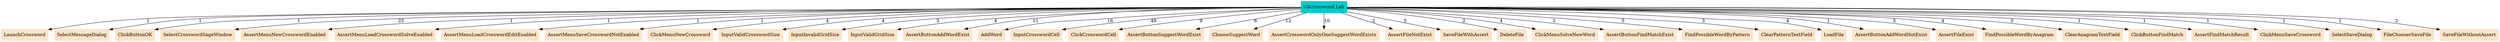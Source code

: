 // TS <-> K
digraph {
	"02Crossword Lab" [color=cyan3 shape=box style=filled]
	LaunchCrossword [color=bisque shape=box style=filled]
	SelectMessageDialog [color=bisque shape=box style=filled]
	ClickButtonOK [color=bisque shape=box style=filled]
	SelectCrosswordSageWindow [color=bisque shape=box style=filled]
	AssertMenuNewCrosswordEnabled [color=bisque shape=box style=filled]
	AssertMenuLoadCrosswordSolveEnabled [color=bisque shape=box style=filled]
	AssertMenuLoadCrosswordEditEnabled [color=bisque shape=box style=filled]
	AssertMenuSaveCrosswordNotEnabled [color=bisque shape=box style=filled]
	ClickMenuNewCrossword [color=bisque shape=box style=filled]
	InputValidCrosswordSize [color=bisque shape=box style=filled]
	ClickMenuNewCrossword [color=bisque shape=box style=filled]
	InputValidCrosswordSize [color=bisque shape=box style=filled]
	ClickMenuNewCrossword [color=bisque shape=box style=filled]
	InputValidCrosswordSize [color=bisque shape=box style=filled]
	SelectCrosswordSageWindow [color=bisque shape=box style=filled]
	ClickMenuNewCrossword [color=bisque shape=box style=filled]
	InputInvalidGridSize [color=bisque shape=box style=filled]
	InputInvalidGridSize [color=bisque shape=box style=filled]
	InputInvalidGridSize [color=bisque shape=box style=filled]
	InputValidCrosswordSize [color=bisque shape=box style=filled]
	SelectCrosswordSageWindow [color=bisque shape=box style=filled]
	InputValidGridSize [color=bisque shape=box style=filled]
	SelectCrosswordSageWindow [color=bisque shape=box style=filled]
	AssertButtonAddWordExist [color=bisque shape=box style=filled]
	AddWord [color=bisque shape=box style=filled]
	InputCrosswordCell [color=bisque shape=box style=filled]
	InputCrosswordCell [color=bisque shape=box style=filled]
	InputCrosswordCell [color=bisque shape=box style=filled]
	InputCrosswordCell [color=bisque shape=box style=filled]
	ClickCrosswordCell [color=bisque shape=box style=filled]
	AssertButtonSuggestWordExist [color=bisque shape=box style=filled]
	ChooseSuggestWord [color=bisque shape=box style=filled]
	AssertCrosswordOnlyOneSuggestWordExists [color=bisque shape=box style=filled]
	AssertButtonAddWordExist [color=bisque shape=box style=filled]
	AddWord [color=bisque shape=box style=filled]
	InputCrosswordCell [color=bisque shape=box style=filled]
	InputCrosswordCell [color=bisque shape=box style=filled]
	InputCrosswordCell [color=bisque shape=box style=filled]
	ClickCrosswordCell [color=bisque shape=box style=filled]
	AssertButtonSuggestWordExist [color=bisque shape=box style=filled]
	ChooseSuggestWord [color=bisque shape=box style=filled]
	AssertButtonAddWordExist [color=bisque shape=box style=filled]
	AddWord [color=bisque shape=box style=filled]
	ClickCrosswordCell [color=bisque shape=box style=filled]
	ChooseSuggestWord [color=bisque shape=box style=filled]
	AssertCrosswordOnlyOneSuggestWordExists [color=bisque shape=box style=filled]
	AssertButtonAddWordExist [color=bisque shape=box style=filled]
	AddWord [color=bisque shape=box style=filled]
	InputCrosswordCell [color=bisque shape=box style=filled]
	InputCrosswordCell [color=bisque shape=box style=filled]
	InputCrosswordCell [color=bisque shape=box style=filled]
	ChooseSuggestWord [color=bisque shape=box style=filled]
	AssertButtonAddWordExist [color=bisque shape=box style=filled]
	AddWord [color=bisque shape=box style=filled]
	InputCrosswordCell [color=bisque shape=box style=filled]
	InputCrosswordCell [color=bisque shape=box style=filled]
	ClickCrosswordCell [color=bisque shape=box style=filled]
	ChooseSuggestWord [color=bisque shape=box style=filled]
	AssertCrosswordOnlyOneSuggestWordExists [color=bisque shape=box style=filled]
	AssertCrosswordOnlyOneSuggestWordExists [color=bisque shape=box style=filled]
	AssertCrosswordOnlyOneSuggestWordExists [color=bisque shape=box style=filled]
	SelectCrosswordSageWindow [color=bisque shape=box style=filled]
	InputValidGridSize [color=bisque shape=box style=filled]
	AssertFileNotExist [color=bisque shape=box style=filled]
	SelectCrosswordSageWindow [color=bisque shape=box style=filled]
	SaveFileWithAssert [color=bisque shape=box style=filled]
	SelectCrosswordSageWindow [color=bisque shape=box style=filled]
	SaveFileWithAssert [color=bisque shape=box style=filled]
	DeleteFile [color=bisque shape=box style=filled]
	SelectCrosswordSageWindow [color=bisque shape=box style=filled]
	InputValidGridSize [color=bisque shape=box style=filled]
	SelectCrosswordSageWindow [color=bisque shape=box style=filled]
	AssertButtonAddWordExist [color=bisque shape=box style=filled]
	AddWord [color=bisque shape=box style=filled]
	SaveFileWithAssert [color=bisque shape=box style=filled]
	DeleteFile [color=bisque shape=box style=filled]
	SelectCrosswordSageWindow [color=bisque shape=box style=filled]
	ClickMenuSolveNewWord [color=bisque shape=box style=filled]
	AssertButtonFindMatchExist [color=bisque shape=box style=filled]
	FindPossibleWordByPattern [color=bisque shape=box style=filled]
	ClearPatternTextField [color=bisque shape=box style=filled]
	FindPossibleWordByPattern [color=bisque shape=box style=filled]
	ClearPatternTextField [color=bisque shape=box style=filled]
	FindPossibleWordByPattern [color=bisque shape=box style=filled]
	ClearPatternTextField [color=bisque shape=box style=filled]
	FindPossibleWordByPattern [color=bisque shape=box style=filled]
	AssertFileNotExist [color=bisque shape=box style=filled]
	SelectCrosswordSageWindow [color=bisque shape=box style=filled]
	LoadFile [color=bisque shape=box style=filled]
	SelectCrosswordSageWindow [color=bisque shape=box style=filled]
	AssertButtonAddWordNotExist [color=bisque shape=box style=filled]
	AssertFileExist [color=bisque shape=box style=filled]
	SelectCrosswordSageWindow [color=bisque shape=box style=filled]
	LoadFile [color=bisque shape=box style=filled]
	SelectCrosswordSageWindow [color=bisque shape=box style=filled]
	AssertButtonAddWordExist [color=bisque shape=box style=filled]
	SelectCrosswordSageWindow [color=bisque shape=box style=filled]
	ClickMenuSolveNewWord [color=bisque shape=box style=filled]
	AssertButtonFindMatchExist [color=bisque shape=box style=filled]
	FindPossibleWordByAnagram [color=bisque shape=box style=filled]
	ClearAnagramTextField [color=bisque shape=box style=filled]
	FindPossibleWordByAnagram [color=bisque shape=box style=filled]
	ClearAnagramTextField [color=bisque shape=box style=filled]
	FindPossibleWordByAnagram [color=bisque shape=box style=filled]
	SelectCrosswordSageWindow [color=bisque shape=box style=filled]
	InputValidGridSize [color=bisque shape=box style=filled]
	SelectCrosswordSageWindow [color=bisque shape=box style=filled]
	AssertButtonAddWordExist [color=bisque shape=box style=filled]
	AddWord [color=bisque shape=box style=filled]
	InputCrosswordCell [color=bisque shape=box style=filled]
	InputCrosswordCell [color=bisque shape=box style=filled]
	InputCrosswordCell [color=bisque shape=box style=filled]
	InputCrosswordCell [color=bisque shape=box style=filled]
	ClickCrosswordCell [color=bisque shape=box style=filled]
	ChooseSuggestWord [color=bisque shape=box style=filled]
	AddWord [color=bisque shape=box style=filled]
	InputCrosswordCell [color=bisque shape=box style=filled]
	InputCrosswordCell [color=bisque shape=box style=filled]
	InputCrosswordCell [color=bisque shape=box style=filled]
	InputCrosswordCell [color=bisque shape=box style=filled]
	AddWord [color=bisque shape=box style=filled]
	InputCrosswordCell [color=bisque shape=box style=filled]
	InputCrosswordCell [color=bisque shape=box style=filled]
	ChooseSuggestWord [color=bisque shape=box style=filled]
	AssertCrosswordOnlyOneSuggestWordExists [color=bisque shape=box style=filled]
	AddWord [color=bisque shape=box style=filled]
	InputCrosswordCell [color=bisque shape=box style=filled]
	InputCrosswordCell [color=bisque shape=box style=filled]
	InputCrosswordCell [color=bisque shape=box style=filled]
	InputCrosswordCell [color=bisque shape=box style=filled]
	AssertButtonSuggestWordExist [color=bisque shape=box style=filled]
	ChooseSuggestWord [color=bisque shape=box style=filled]
	AssertCrosswordOnlyOneSuggestWordExists [color=bisque shape=box style=filled]
	AddWord [color=bisque shape=box style=filled]
	InputCrosswordCell [color=bisque shape=box style=filled]
	InputCrosswordCell [color=bisque shape=box style=filled]
	ClickCrosswordCell [color=bisque shape=box style=filled]
	AssertButtonSuggestWordExist [color=bisque shape=box style=filled]
	ChooseSuggestWord [color=bisque shape=box style=filled]
	AssertCrosswordOnlyOneSuggestWordExists [color=bisque shape=box style=filled]
	SaveFileWithAssert [color=bisque shape=box style=filled]
	SelectCrosswordSageWindow [color=bisque shape=box style=filled]
	ClickMenuSolveNewWord [color=bisque shape=box style=filled]
	AssertButtonFindMatchExist [color=bisque shape=box style=filled]
	ClickButtonFindMatch [color=bisque shape=box style=filled]
	AssertFindMatchResult [color=bisque shape=box style=filled]
	LoadFile [color=bisque shape=box style=filled]
	SelectCrosswordSageWindow [color=bisque shape=box style=filled]
	AddWord [color=bisque shape=box style=filled]
	InputCrosswordCell [color=bisque shape=box style=filled]
	InputCrosswordCell [color=bisque shape=box style=filled]
	InputCrosswordCell [color=bisque shape=box style=filled]
	InputCrosswordCell [color=bisque shape=box style=filled]
	ClickCrosswordCell [color=bisque shape=box style=filled]
	AssertButtonSuggestWordExist [color=bisque shape=box style=filled]
	ChooseSuggestWord [color=bisque shape=box style=filled]
	AssertCrosswordOnlyOneSuggestWordExists [color=bisque shape=box style=filled]
	SaveFileWithAssert [color=bisque shape=box style=filled]
	SelectCrosswordSageWindow [color=bisque shape=box style=filled]
	ClickMenuSolveNewWord [color=bisque shape=box style=filled]
	FindPossibleWordByAnagram [color=bisque shape=box style=filled]
	ClearAnagramTextField [color=bisque shape=box style=filled]
	FindPossibleWordByPattern [color=bisque shape=box style=filled]
	AssertFileExist [color=bisque shape=box style=filled]
	SelectCrosswordSageWindow [color=bisque shape=box style=filled]
	LoadFile [color=bisque shape=box style=filled]
	SelectCrosswordSageWindow [color=bisque shape=box style=filled]
	AssertButtonAddWordExist [color=bisque shape=box style=filled]
	AddWord [color=bisque shape=box style=filled]
	InputCrosswordCell [color=bisque shape=box style=filled]
	InputCrosswordCell [color=bisque shape=box style=filled]
	InputCrosswordCell [color=bisque shape=box style=filled]
	InputCrosswordCell [color=bisque shape=box style=filled]
	ClickCrosswordCell [color=bisque shape=box style=filled]
	ChooseSuggestWord [color=bisque shape=box style=filled]
	AddWord [color=bisque shape=box style=filled]
	InputCrosswordCell [color=bisque shape=box style=filled]
	InputCrosswordCell [color=bisque shape=box style=filled]
	InputCrosswordCell [color=bisque shape=box style=filled]
	InputCrosswordCell [color=bisque shape=box style=filled]
	InputCrosswordCell [color=bisque shape=box style=filled]
	InputCrosswordCell [color=bisque shape=box style=filled]
	AddWord [color=bisque shape=box style=filled]
	ClickMenuSaveCrossword [color=bisque shape=box style=filled]
	SelectSaveDialog [color=bisque shape=box style=filled]
	FileChooserSaveFile [color=bisque shape=box style=filled]
	SelectCrosswordSageWindow [color=bisque shape=box style=filled]
	AssertButtonAddWordExist [color=bisque shape=box style=filled]
	InputCrosswordCell [color=bisque shape=box style=filled]
	InputCrosswordCell [color=bisque shape=box style=filled]
	InputCrosswordCell [color=bisque shape=box style=filled]
	ClickCrosswordCell [color=bisque shape=box style=filled]
	AssertButtonSuggestWordExist [color=bisque shape=box style=filled]
	ChooseSuggestWord [color=bisque shape=box style=filled]
	AssertCrosswordOnlyOneSuggestWordExists [color=bisque shape=box style=filled]
	SaveFileWithoutAssert [color=bisque shape=box style=filled]
	SelectCrosswordSageWindow [color=bisque shape=box style=filled]
	AssertButtonAddWordExist [color=bisque shape=box style=filled]
	AddWord [color=bisque shape=box style=filled]
	InputCrosswordCell [color=bisque shape=box style=filled]
	InputCrosswordCell [color=bisque shape=box style=filled]
	InputCrosswordCell [color=bisque shape=box style=filled]
	InputCrosswordCell [color=bisque shape=box style=filled]
	SelectCrosswordSageWindow [color=bisque shape=box style=filled]
	SaveFileWithoutAssert [color=bisque shape=box style=filled]
	AssertFileExist [color=bisque shape=box style=filled]
	AssertFileExist [color=bisque shape=box style=filled]
	AssertFileExist [color=bisque shape=box style=filled]
		"02Crossword Lab" -> AssertButtonFindMatchExist [label=3]
		"02Crossword Lab" -> ClickCrosswordCell [label=9]
		"02Crossword Lab" -> AssertMenuLoadCrosswordSolveEnabled [label=1]
		"02Crossword Lab" -> LaunchCrossword [label=1]
		"02Crossword Lab" -> ClickMenuSolveNewWord [label=4]
		"02Crossword Lab" -> ClearAnagramTextField [label=3]
		"02Crossword Lab" -> LoadFile [label=4]
		"02Crossword Lab" -> FindPossibleWordByAnagram [label=4]
		"02Crossword Lab" -> SaveFileWithoutAssert [label=2]
		"02Crossword Lab" -> ChooseSuggestWord [label=12]
		"02Crossword Lab" -> SaveFileWithAssert [label=5]
		"02Crossword Lab" -> AssertFileExist [label=5]
		"02Crossword Lab" -> AssertMenuLoadCrosswordEditEnabled [label=1]
		"02Crossword Lab" -> AssertButtonAddWordNotExist [label=1]
		"02Crossword Lab" -> AssertMenuNewCrosswordEnabled [label=1]
		"02Crossword Lab" -> ClearPatternTextField [label=3]
		"02Crossword Lab" -> ClickMenuSaveCrossword [label=1]
		"02Crossword Lab" -> AssertMenuSaveCrosswordNotEnabled [label=1]
		"02Crossword Lab" -> InputValidCrosswordSize [label=4]
		"02Crossword Lab" -> AssertButtonSuggestWordExist [label=6]
		"02Crossword Lab" -> InputValidGridSize [label=4]
		"02Crossword Lab" -> SelectMessageDialog [label=1]
		"02Crossword Lab" -> FileChooserSaveFile [label=1]
		"02Crossword Lab" -> AssertButtonAddWordExist [label=11]
		"02Crossword Lab" -> AssertCrosswordOnlyOneSuggestWordExists [label=10]
		"02Crossword Lab" -> InputInvalidGridSize [label=3]
		"02Crossword Lab" -> ClickButtonOK [label=1]
		"02Crossword Lab" -> AddWord [label=16]
		"02Crossword Lab" -> AssertFileNotExist [label=2]
		"02Crossword Lab" -> AssertFindMatchResult [label=1]
		"02Crossword Lab" -> InputCrosswordCell [label=49]
		"02Crossword Lab" -> SelectSaveDialog [label=1]
		"02Crossword Lab" -> DeleteFile [label=2]
		"02Crossword Lab" -> ClickMenuNewCrossword [label=4]
		"02Crossword Lab" -> ClickButtonFindMatch [label=1]
		"02Crossword Lab" -> SelectCrosswordSageWindow [label=25]
		"02Crossword Lab" -> FindPossibleWordByPattern [label=5]
}